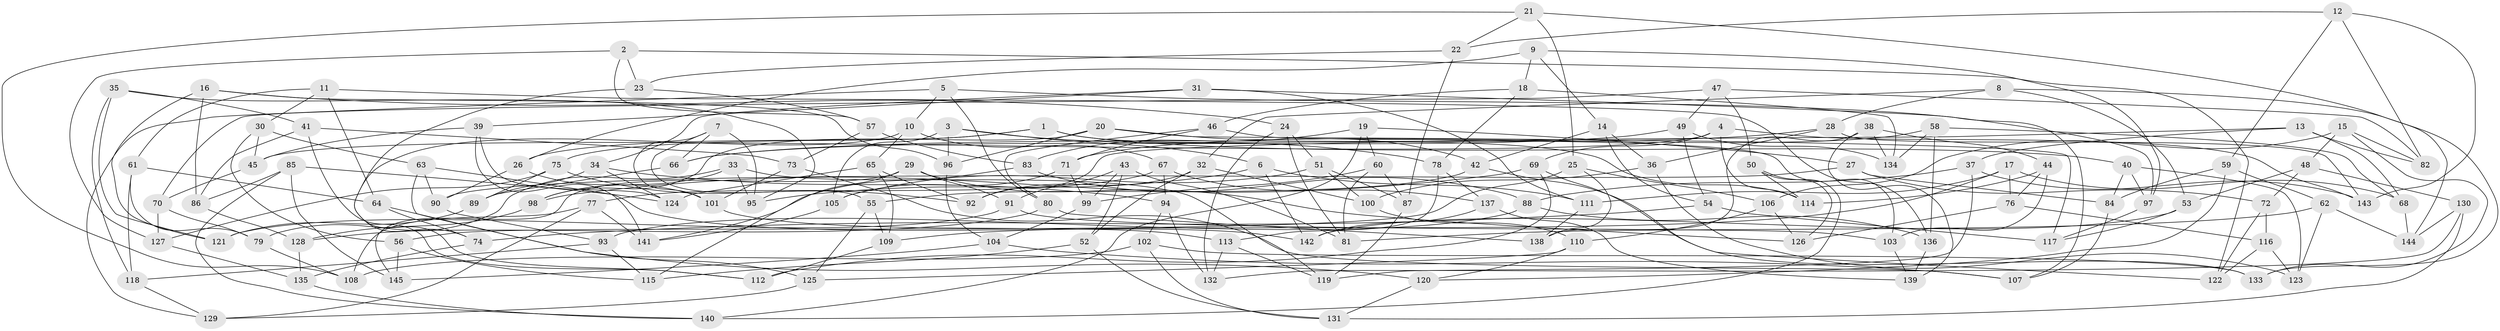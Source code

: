 // coarse degree distribution, {6: 0.6179775280898876, 5: 0.011235955056179775, 4: 0.3595505617977528, 3: 0.011235955056179775}
// Generated by graph-tools (version 1.1) at 2025/52/02/27/25 19:52:30]
// undirected, 145 vertices, 290 edges
graph export_dot {
graph [start="1"]
  node [color=gray90,style=filled];
  1;
  2;
  3;
  4;
  5;
  6;
  7;
  8;
  9;
  10;
  11;
  12;
  13;
  14;
  15;
  16;
  17;
  18;
  19;
  20;
  21;
  22;
  23;
  24;
  25;
  26;
  27;
  28;
  29;
  30;
  31;
  32;
  33;
  34;
  35;
  36;
  37;
  38;
  39;
  40;
  41;
  42;
  43;
  44;
  45;
  46;
  47;
  48;
  49;
  50;
  51;
  52;
  53;
  54;
  55;
  56;
  57;
  58;
  59;
  60;
  61;
  62;
  63;
  64;
  65;
  66;
  67;
  68;
  69;
  70;
  71;
  72;
  73;
  74;
  75;
  76;
  77;
  78;
  79;
  80;
  81;
  82;
  83;
  84;
  85;
  86;
  87;
  88;
  89;
  90;
  91;
  92;
  93;
  94;
  95;
  96;
  97;
  98;
  99;
  100;
  101;
  102;
  103;
  104;
  105;
  106;
  107;
  108;
  109;
  110;
  111;
  112;
  113;
  114;
  115;
  116;
  117;
  118;
  119;
  120;
  121;
  122;
  123;
  124;
  125;
  126;
  127;
  128;
  129;
  130;
  131;
  132;
  133;
  134;
  135;
  136;
  137;
  138;
  139;
  140;
  141;
  142;
  143;
  144;
  145;
  1 -- 40;
  1 -- 114;
  1 -- 26;
  1 -- 75;
  2 -- 127;
  2 -- 122;
  2 -- 57;
  2 -- 23;
  3 -- 6;
  3 -- 78;
  3 -- 96;
  3 -- 105;
  4 -- 69;
  4 -- 45;
  4 -- 114;
  4 -- 143;
  5 -- 80;
  5 -- 97;
  5 -- 10;
  5 -- 129;
  6 -- 95;
  6 -- 142;
  6 -- 111;
  7 -- 55;
  7 -- 95;
  7 -- 66;
  7 -- 101;
  8 -- 28;
  8 -- 133;
  8 -- 32;
  8 -- 53;
  9 -- 26;
  9 -- 14;
  9 -- 18;
  9 -- 97;
  10 -- 112;
  10 -- 67;
  10 -- 65;
  11 -- 64;
  11 -- 136;
  11 -- 61;
  11 -- 30;
  12 -- 59;
  12 -- 82;
  12 -- 22;
  12 -- 143;
  13 -- 92;
  13 -- 37;
  13 -- 82;
  13 -- 68;
  14 -- 42;
  14 -- 54;
  14 -- 36;
  15 -- 133;
  15 -- 106;
  15 -- 82;
  15 -- 48;
  16 -- 121;
  16 -- 86;
  16 -- 24;
  16 -- 96;
  17 -- 68;
  17 -- 76;
  17 -- 109;
  17 -- 111;
  18 -- 46;
  18 -- 78;
  18 -- 134;
  19 -- 140;
  19 -- 83;
  19 -- 27;
  19 -- 60;
  20 -- 117;
  20 -- 96;
  20 -- 98;
  20 -- 42;
  21 -- 108;
  21 -- 22;
  21 -- 25;
  21 -- 144;
  22 -- 87;
  22 -- 23;
  23 -- 57;
  23 -- 74;
  24 -- 132;
  24 -- 51;
  24 -- 81;
  25 -- 56;
  25 -- 138;
  25 -- 106;
  26 -- 90;
  26 -- 101;
  27 -- 90;
  27 -- 84;
  27 -- 72;
  28 -- 143;
  28 -- 66;
  28 -- 36;
  29 -- 91;
  29 -- 145;
  29 -- 115;
  29 -- 126;
  30 -- 63;
  30 -- 56;
  30 -- 45;
  31 -- 107;
  31 -- 111;
  31 -- 34;
  31 -- 39;
  32 -- 52;
  32 -- 92;
  32 -- 100;
  33 -- 95;
  33 -- 98;
  33 -- 79;
  33 -- 107;
  34 -- 124;
  34 -- 94;
  34 -- 89;
  35 -- 121;
  35 -- 41;
  35 -- 95;
  35 -- 118;
  36 -- 123;
  36 -- 100;
  37 -- 88;
  37 -- 119;
  37 -- 143;
  38 -- 44;
  38 -- 134;
  38 -- 139;
  38 -- 138;
  39 -- 45;
  39 -- 124;
  39 -- 141;
  40 -- 97;
  40 -- 84;
  40 -- 123;
  41 -- 112;
  41 -- 86;
  41 -- 73;
  42 -- 133;
  42 -- 55;
  43 -- 99;
  43 -- 81;
  43 -- 91;
  43 -- 52;
  44 -- 114;
  44 -- 103;
  44 -- 76;
  45 -- 70;
  46 -- 103;
  46 -- 71;
  46 -- 80;
  47 -- 82;
  47 -- 50;
  47 -- 70;
  47 -- 49;
  48 -- 72;
  48 -- 130;
  48 -- 53;
  49 -- 134;
  49 -- 66;
  49 -- 54;
  50 -- 114;
  50 -- 126;
  50 -- 140;
  51 -- 87;
  51 -- 100;
  51 -- 105;
  52 -- 115;
  52 -- 131;
  53 -- 142;
  53 -- 117;
  54 -- 117;
  54 -- 74;
  55 -- 125;
  55 -- 109;
  56 -- 145;
  56 -- 115;
  57 -- 83;
  57 -- 73;
  58 -- 68;
  58 -- 71;
  58 -- 136;
  58 -- 134;
  59 -- 120;
  59 -- 62;
  59 -- 84;
  60 -- 99;
  60 -- 81;
  60 -- 87;
  61 -- 118;
  61 -- 64;
  61 -- 79;
  62 -- 81;
  62 -- 144;
  62 -- 123;
  63 -- 142;
  63 -- 90;
  63 -- 125;
  64 -- 74;
  64 -- 120;
  65 -- 124;
  65 -- 109;
  65 -- 92;
  66 -- 89;
  67 -- 77;
  67 -- 137;
  67 -- 94;
  68 -- 144;
  69 -- 98;
  69 -- 112;
  69 -- 122;
  70 -- 127;
  70 -- 79;
  71 -- 99;
  71 -- 105;
  72 -- 122;
  72 -- 116;
  73 -- 101;
  73 -- 119;
  74 -- 135;
  75 -- 92;
  75 -- 127;
  75 -- 89;
  76 -- 126;
  76 -- 116;
  77 -- 129;
  77 -- 108;
  77 -- 141;
  78 -- 137;
  78 -- 113;
  79 -- 108;
  80 -- 128;
  80 -- 138;
  83 -- 141;
  83 -- 88;
  84 -- 107;
  85 -- 86;
  85 -- 124;
  85 -- 145;
  85 -- 140;
  86 -- 128;
  87 -- 119;
  88 -- 136;
  88 -- 93;
  89 -- 121;
  90 -- 93;
  91 -- 121;
  91 -- 103;
  93 -- 118;
  93 -- 115;
  94 -- 102;
  94 -- 132;
  96 -- 104;
  97 -- 117;
  98 -- 128;
  99 -- 104;
  100 -- 110;
  101 -- 113;
  102 -- 108;
  102 -- 131;
  102 -- 133;
  103 -- 139;
  104 -- 145;
  104 -- 107;
  105 -- 141;
  106 -- 110;
  106 -- 126;
  109 -- 112;
  110 -- 120;
  110 -- 125;
  111 -- 138;
  113 -- 119;
  113 -- 132;
  116 -- 123;
  116 -- 122;
  118 -- 129;
  120 -- 131;
  125 -- 129;
  127 -- 135;
  128 -- 135;
  130 -- 131;
  130 -- 132;
  130 -- 144;
  135 -- 140;
  136 -- 139;
  137 -- 139;
  137 -- 142;
}
